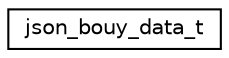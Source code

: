 digraph "Graphical Class Hierarchy"
{
  edge [fontname="Helvetica",fontsize="10",labelfontname="Helvetica",labelfontsize="10"];
  node [fontname="Helvetica",fontsize="10",shape=record];
  rankdir="LR";
  Node1 [label="json_bouy_data_t",height=0.2,width=0.4,color="black", fillcolor="white", style="filled",URL="$structjson__bouy__data__t.html"];
}
